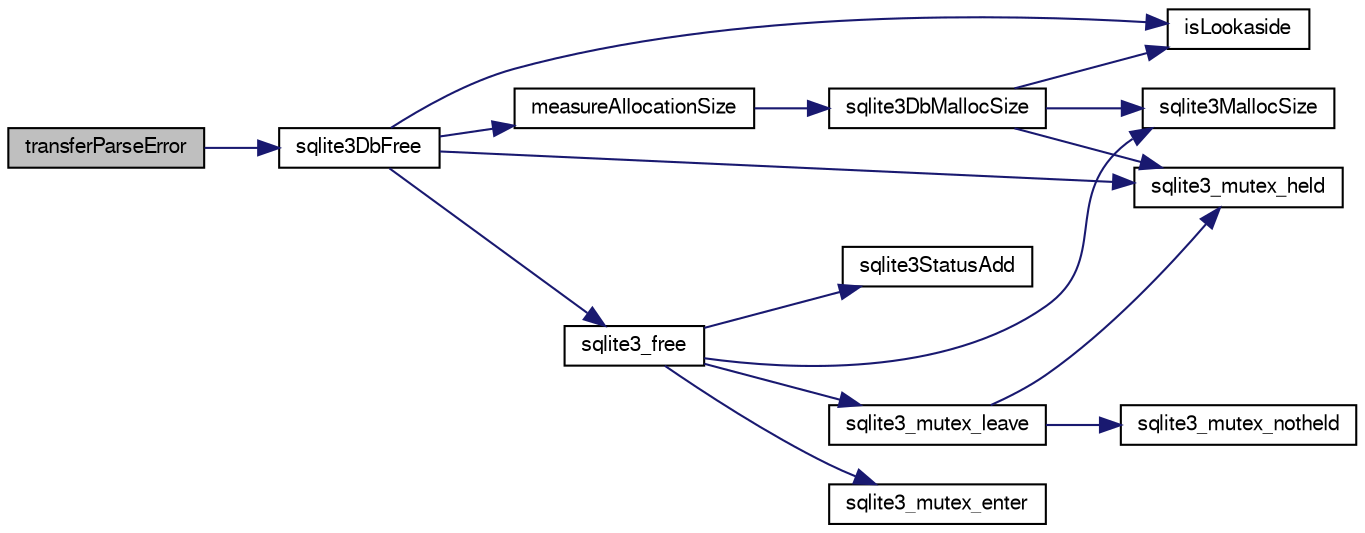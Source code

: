 digraph "transferParseError"
{
  edge [fontname="FreeSans",fontsize="10",labelfontname="FreeSans",labelfontsize="10"];
  node [fontname="FreeSans",fontsize="10",shape=record];
  rankdir="LR";
  Node841844 [label="transferParseError",height=0.2,width=0.4,color="black", fillcolor="grey75", style="filled", fontcolor="black"];
  Node841844 -> Node841845 [color="midnightblue",fontsize="10",style="solid",fontname="FreeSans"];
  Node841845 [label="sqlite3DbFree",height=0.2,width=0.4,color="black", fillcolor="white", style="filled",URL="$sqlite3_8c.html#ac70ab821a6607b4a1b909582dc37a069"];
  Node841845 -> Node841846 [color="midnightblue",fontsize="10",style="solid",fontname="FreeSans"];
  Node841846 [label="sqlite3_mutex_held",height=0.2,width=0.4,color="black", fillcolor="white", style="filled",URL="$sqlite3_8c.html#acf77da68932b6bc163c5e68547ecc3e7"];
  Node841845 -> Node841847 [color="midnightblue",fontsize="10",style="solid",fontname="FreeSans"];
  Node841847 [label="measureAllocationSize",height=0.2,width=0.4,color="black", fillcolor="white", style="filled",URL="$sqlite3_8c.html#a45731e644a22fdb756e2b6337224217a"];
  Node841847 -> Node841848 [color="midnightblue",fontsize="10",style="solid",fontname="FreeSans"];
  Node841848 [label="sqlite3DbMallocSize",height=0.2,width=0.4,color="black", fillcolor="white", style="filled",URL="$sqlite3_8c.html#aa397e5a8a03495203a0767abf0a71f86"];
  Node841848 -> Node841849 [color="midnightblue",fontsize="10",style="solid",fontname="FreeSans"];
  Node841849 [label="sqlite3MallocSize",height=0.2,width=0.4,color="black", fillcolor="white", style="filled",URL="$sqlite3_8c.html#acf5d2a5f35270bafb050bd2def576955"];
  Node841848 -> Node841846 [color="midnightblue",fontsize="10",style="solid",fontname="FreeSans"];
  Node841848 -> Node841850 [color="midnightblue",fontsize="10",style="solid",fontname="FreeSans"];
  Node841850 [label="isLookaside",height=0.2,width=0.4,color="black", fillcolor="white", style="filled",URL="$sqlite3_8c.html#a770fa05ff9717b75e16f4d968a77b897"];
  Node841845 -> Node841850 [color="midnightblue",fontsize="10",style="solid",fontname="FreeSans"];
  Node841845 -> Node841851 [color="midnightblue",fontsize="10",style="solid",fontname="FreeSans"];
  Node841851 [label="sqlite3_free",height=0.2,width=0.4,color="black", fillcolor="white", style="filled",URL="$sqlite3_8c.html#a6552349e36a8a691af5487999ab09519"];
  Node841851 -> Node841852 [color="midnightblue",fontsize="10",style="solid",fontname="FreeSans"];
  Node841852 [label="sqlite3_mutex_enter",height=0.2,width=0.4,color="black", fillcolor="white", style="filled",URL="$sqlite3_8c.html#a1c12cde690bd89f104de5cbad12a6bf5"];
  Node841851 -> Node841853 [color="midnightblue",fontsize="10",style="solid",fontname="FreeSans"];
  Node841853 [label="sqlite3StatusAdd",height=0.2,width=0.4,color="black", fillcolor="white", style="filled",URL="$sqlite3_8c.html#afa029f93586aeab4cc85360905dae9cd"];
  Node841851 -> Node841849 [color="midnightblue",fontsize="10",style="solid",fontname="FreeSans"];
  Node841851 -> Node841854 [color="midnightblue",fontsize="10",style="solid",fontname="FreeSans"];
  Node841854 [label="sqlite3_mutex_leave",height=0.2,width=0.4,color="black", fillcolor="white", style="filled",URL="$sqlite3_8c.html#a5838d235601dbd3c1fa993555c6bcc93"];
  Node841854 -> Node841846 [color="midnightblue",fontsize="10",style="solid",fontname="FreeSans"];
  Node841854 -> Node841855 [color="midnightblue",fontsize="10",style="solid",fontname="FreeSans"];
  Node841855 [label="sqlite3_mutex_notheld",height=0.2,width=0.4,color="black", fillcolor="white", style="filled",URL="$sqlite3_8c.html#a83967c837c1c000d3b5adcfaa688f5dc"];
}

